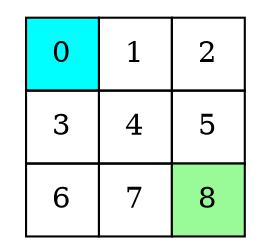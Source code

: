 digraph G
{
node [shape=plaintext]
a[label=<<TABLE BORDER="0" CELLBORDER="1" CELLSPACING="0">
<TR>
<TD width="35" height="35" fixedsize="true" BGCOLOR="cyan">0</TD>
<TD width="35" height="35" fixedsize="true">1</TD>
<TD width="35" height="35" fixedsize="true">2</TD>
</TR>
<TR>
<TD width="35" height="35" fixedsize="true">3</TD>
<TD width="35" height="35" fixedsize="true">4</TD>
<TD width="35" height="35" fixedsize="true">5</TD>
</TR>
<TR>
<TD width="35" height="35" fixedsize="true">6</TD>
<TD width="35" height="35" fixedsize="true">7</TD>
<TD width="35" height="35" fixedsize="true" BGCOLOR="palegreen">8</TD>
</TR>
 </TABLE>>];
}
